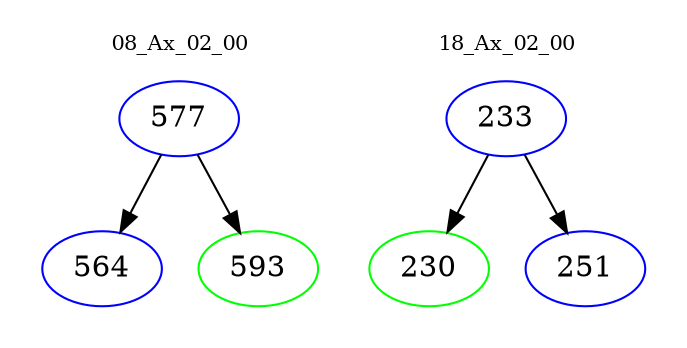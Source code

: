 digraph{
subgraph cluster_0 {
color = white
label = "08_Ax_02_00";
fontsize=10;
T0_577 [label="577", color="blue"]
T0_577 -> T0_564 [color="black"]
T0_564 [label="564", color="blue"]
T0_577 -> T0_593 [color="black"]
T0_593 [label="593", color="green"]
}
subgraph cluster_1 {
color = white
label = "18_Ax_02_00";
fontsize=10;
T1_233 [label="233", color="blue"]
T1_233 -> T1_230 [color="black"]
T1_230 [label="230", color="green"]
T1_233 -> T1_251 [color="black"]
T1_251 [label="251", color="blue"]
}
}

